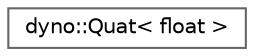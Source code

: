 digraph "Graphical Class Hierarchy"
{
 // LATEX_PDF_SIZE
  bgcolor="transparent";
  edge [fontname=Helvetica,fontsize=10,labelfontname=Helvetica,labelfontsize=10];
  node [fontname=Helvetica,fontsize=10,shape=box,height=0.2,width=0.4];
  rankdir="LR";
  Node0 [id="Node000000",label="dyno::Quat\< float \>",height=0.2,width=0.4,color="grey40", fillcolor="white", style="filled",URL="$classdyno_1_1_quat.html",tooltip=" "];
}
